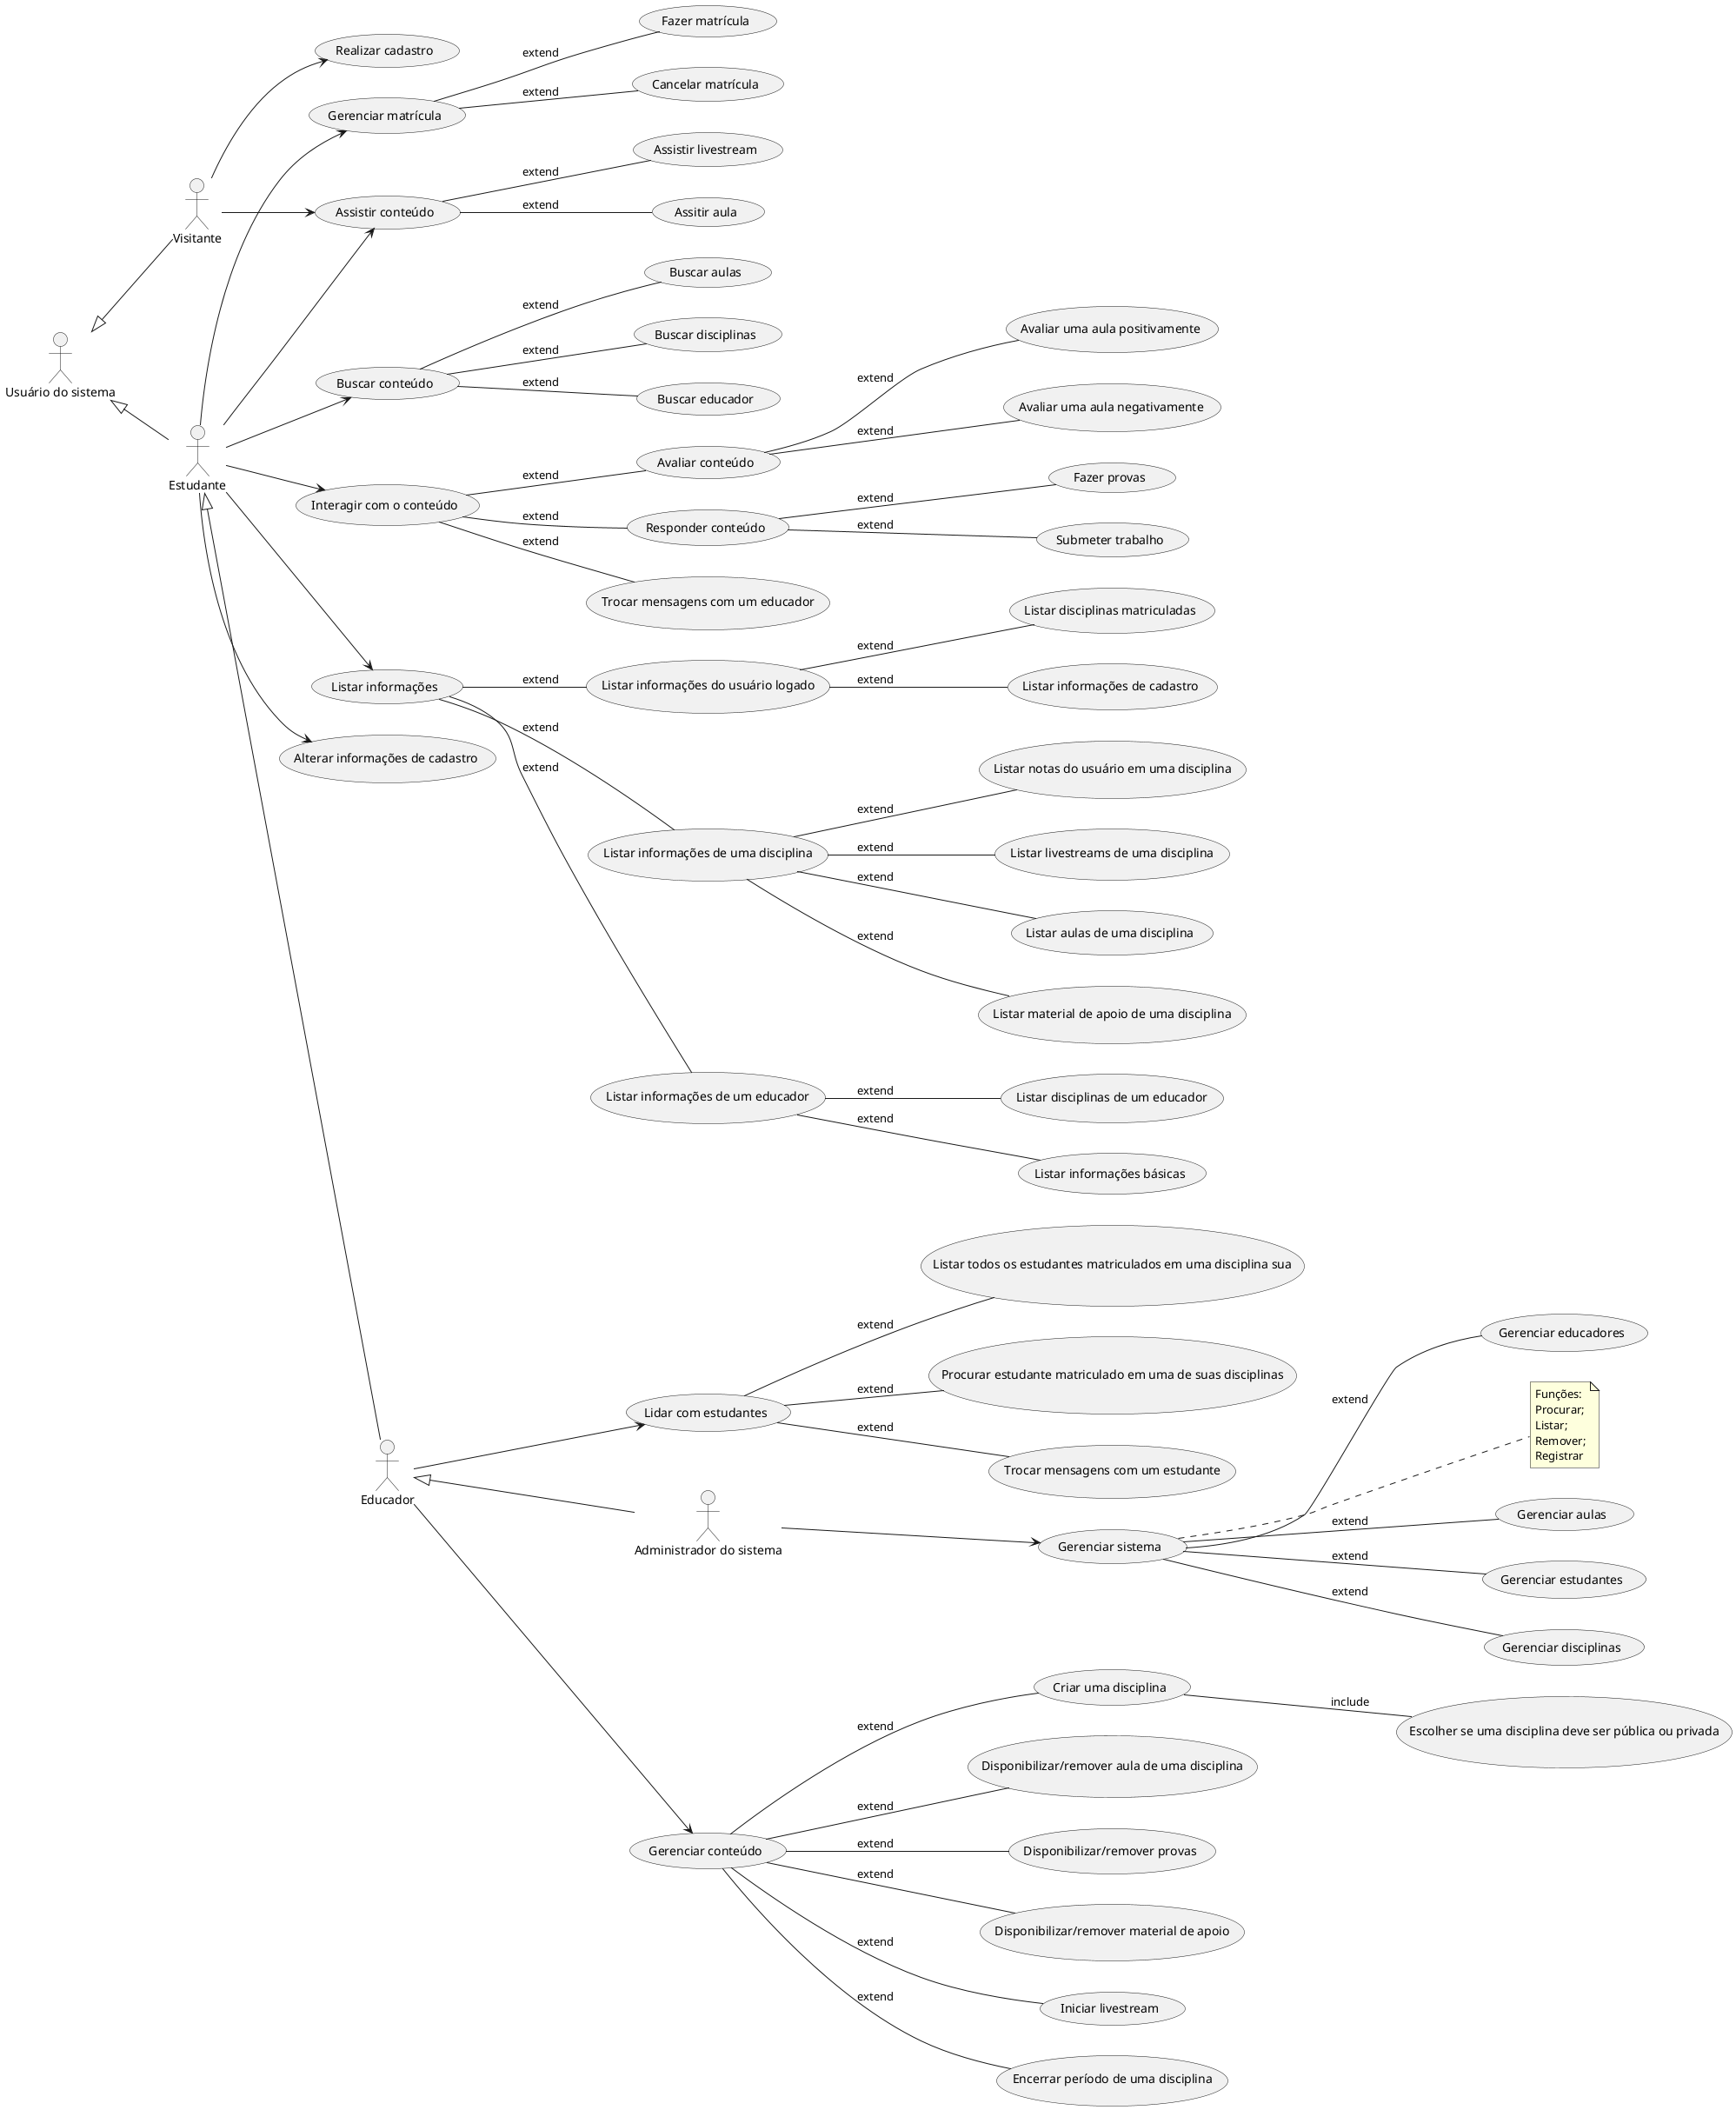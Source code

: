 @startuml ensinet
left to right direction

' --Atores
actor "Usuário do sistema" as sist_user
actor "Visitante" as visitor
actor "Estudante" as student
actor "Educador" as prof
actor "Administrador do sistema" as adm 

' --Heranças
sist_user <|-- visitor
sist_user <|-- student
student <|-- prof
prof <|-- adm

' --Casos de uso
' Componente de gestão
usecase "Gerenciar aulas" as UC3
usecase "Gerenciar estudantes" as UC4
usecase "Gerenciar disciplinas" as UC6
usecase "Gerenciar educadores" as UC7
usecase "Gerenciar sistema" as UC8
usecase "Escolher se uma disciplina deve ser pública ou privada" as UC9
usecase "Encerrar período de uma disciplina" as UC11

' Componente de conteúdo
usecase "Gerenciar conteúdo" as UC12
usecase "Criar uma disciplina" as UC13
usecase "Disponibilizar/remover aula de uma disciplina" as UC14
usecase "Disponibilizar/remover provas" as UC15
usecase "Disponibilizar/remover material de apoio" as UC16
usecase "Iniciar livestream" as UC17

' Componente de usuário
usecase "Gerenciar matrícula" as UC18
usecase "Buscar conteúdo" as UC19
usecase "Assistir conteúdo" as UC20
usecase "Interagir com o conteúdo" as UC22
usecase "Listar informações" as UC23
usecase "Fazer matrícula" as UC24
usecase "Cancelar matrícula" as UC25
usecase "Buscar aulas" as UC26
usecase "Buscar disciplinas" as UC27
usecase "Buscar educador" as UC28
usecase "Assitir aula" as UC29
usecase "Assistir livestream" as UC30
usecase "Avaliar uma aula positivamente" as UC31
usecase "Avaliar uma aula negativamente" as UC32
usecase "Trocar mensagens com um educador" as UC34
usecase "Fazer provas" as UC35
usecase "Listar aulas de uma disciplina" as UC36
usecase "Listar disciplinas de um educador" as UC37
usecase "Listar disciplinas matriculadas" as UC38
usecase "Listar material de apoio de uma disciplina" as UC39
usecase "Listar notas do usuário em uma disciplina" as UCNotas
usecase "Realizar cadastro" as UC40
usecase "Lidar com estudantes" as UC43
usecase "Listar todos os estudantes matriculados em uma disciplina sua" as UC44
usecase "Procurar estudante matriculado em uma de suas disciplinas" as UC45
usecase "Trocar mensagens com um estudante" as UC46
usecase "Avaliar conteúdo" as UC47
usecase "Responder conteúdo" as UC48
usecase "Submeter trabalho" as UC49
usecase "Listar informações de uma disciplina" as UC50
usecase "Listar informações de um educador" as UC51
usecase "Listar informações do usuário logado" as UC52
usecase "Listar livestreams de uma disciplina" as UC53
usecase "Listar informações básicas" as UC54
usecase "Listar informações de cadastro" as UC55
usecase "Alterar informações de cadastro" as UC56

' --Associações
adm --> UC8
prof --> UC12
prof --> UC43
visitor --> UC40
visitor --> UC20
student --> UC18
student --> UC19
student --> UC20
student --> UC22
student --> UC23
student --> UC56

' --Extends e includes
' Componente de gestão
UC8--UC3:extend
UC8--UC4:extend
UC8--UC6:extend
UC8--UC7:extend
UC13--UC9:include
UC12--UC11:extend

' Componente de conteúdo
UC12--UC13:extend
UC12--UC14:extend
UC12--UC15:extend
UC12--UC16:extend
UC12--UC17:extend

' Componente de usuário
UC18--UC24:extend
UC18--UC25:extend
UC19--UC26:extend
UC19--UC27:extend
UC19--UC28:extend
UC20--UC29:extend
UC20--UC30:extend
UC22--UC48:extend
UC22--UC47:extend
UC22--UC34:extend
UC23--UC50:extend
UC23--UC51:extend
UC23--UC52:extend
UC43--UC44:extend
UC43--UC45:extend
UC43--UC46:extend
UC47--UC31:extend
UC47--UC32:extend
UC48--UC35:extend
UC48--UC49:extend
UC50--UC39:extend
UC50--UC36:extend
UC50--UCNotas:extend
UC50--UC53:extend
UC51--UC37:extend
UC51--UC54:extend
UC52--UC38:extend
UC52--UC55:extend

' --Observações
note right of UC8
Funções: 
Procurar;
Listar;
Remover;
Registrar
endnote

@enduml